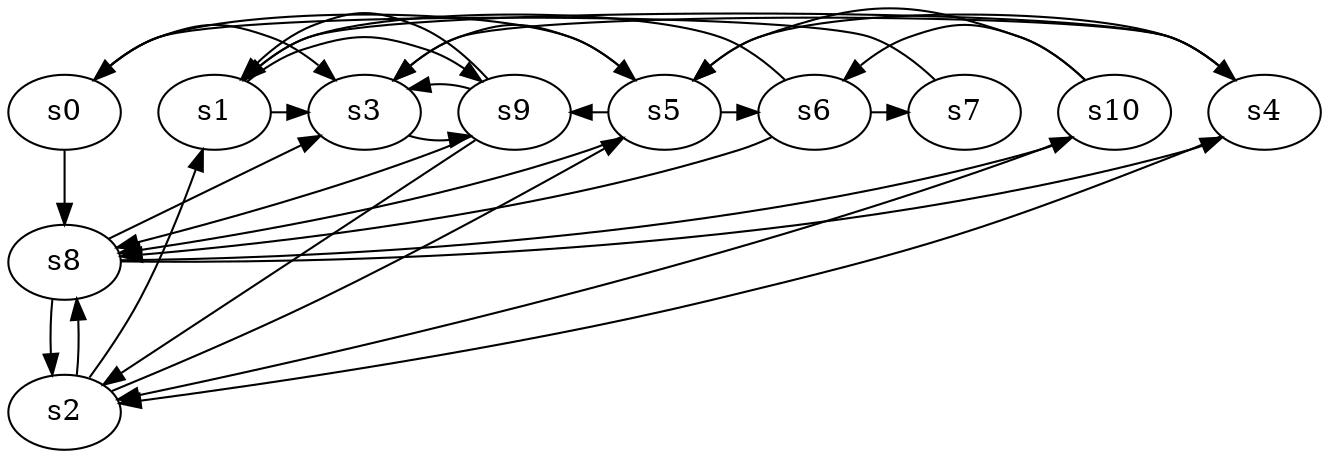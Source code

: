 digraph game_0914_complex_11 {
    s0 [name="s0", player=0, target=1];
    s1 [name="s1", player=1, target=1];
    s2 [name="s2", player=1];
    s3 [name="s3", player=1];
    s4 [name="s4", player=1];
    s5 [name="s5", player=0, target=1];
    s6 [name="s6", player=1, target=1];
    s7 [name="s7", player=0, target=1];
    s8 [name="s8", player=1];
    s9 [name="s9", player=1];
    s10 [name="s10", player=1, target=1];

    s0 -> s3 [constraint="time % 2 == 0 && time % 5 == 4"];
    s0 -> s5 [constraint="time % 3 == 0 && time % 5 == 4"];
    s0 -> s8;
    s1 -> s3 [constraint="!(time % 2 == 1)"];
    s1 -> s4 [constraint="time % 4 == 3"];
    s1 -> s9 [constraint="time % 4 == 1 || time % 4 == 1"];
    s2 -> s1 [constraint="time == 0 || time == 5 || time == 6 || time == 7 || time == 11"];
    s2 -> s5 [constraint="time % 4 == 0 || time % 4 == 0"];
    s2 -> s8 [constraint="!(time % 3 == 1)"];
    s3 -> s9 [constraint="!(time % 4 == 0)"];
    s4 -> s2 [constraint="time % 3 == 0"];
    s4 -> s3 [constraint="time == 6 || time == 8 || time == 20 || time == 21"];
    s4 -> s5 [constraint="time % 2 == 1"];
    s5 -> s3 [constraint="!(time % 5 == 4)"];
    s5 -> s6 [constraint="time % 5 == 2"];
    s5 -> s8 [constraint="time % 4 == 2"];
    s5 -> s9 [constraint="time % 7 == 4"];
    s6 -> s1 [constraint="time == 2 || time == 4 || time == 21"];
    s6 -> s7 [constraint="time == 0 || time == 9 || time == 13 || time == 14 || time == 15"];
    s6 -> s8 [constraint="time % 2 == 1 || time % 5 == 2"];
    s7 -> s0 [constraint="time % 3 == 0 || time % 5 == 2"];
    s8 -> s2;
    s8 -> s3 [constraint="time % 5 == 2 || time % 3 == 0"];
    s8 -> s4 [constraint="time == 13"];
    s8 -> s10 [constraint="time % 6 == 2"];
    s9 -> s1 [constraint="time == 13 || time == 20 || time == 21"];
    s9 -> s2 [constraint="time % 2 == 1 && time % 5 == 1"];
    s9 -> s3 [constraint="time % 7 == 4"];
    s9 -> s8 [constraint="time % 2 == 0"];
    s10 -> s2 [constraint="time % 8 == 6"];
    s10 -> s5 [constraint="time == 5 || time == 7 || time == 9 || time == 13 || time == 15"];
    s10 -> s6 [constraint="time % 3 == 2 || time % 4 == 3"];
}
